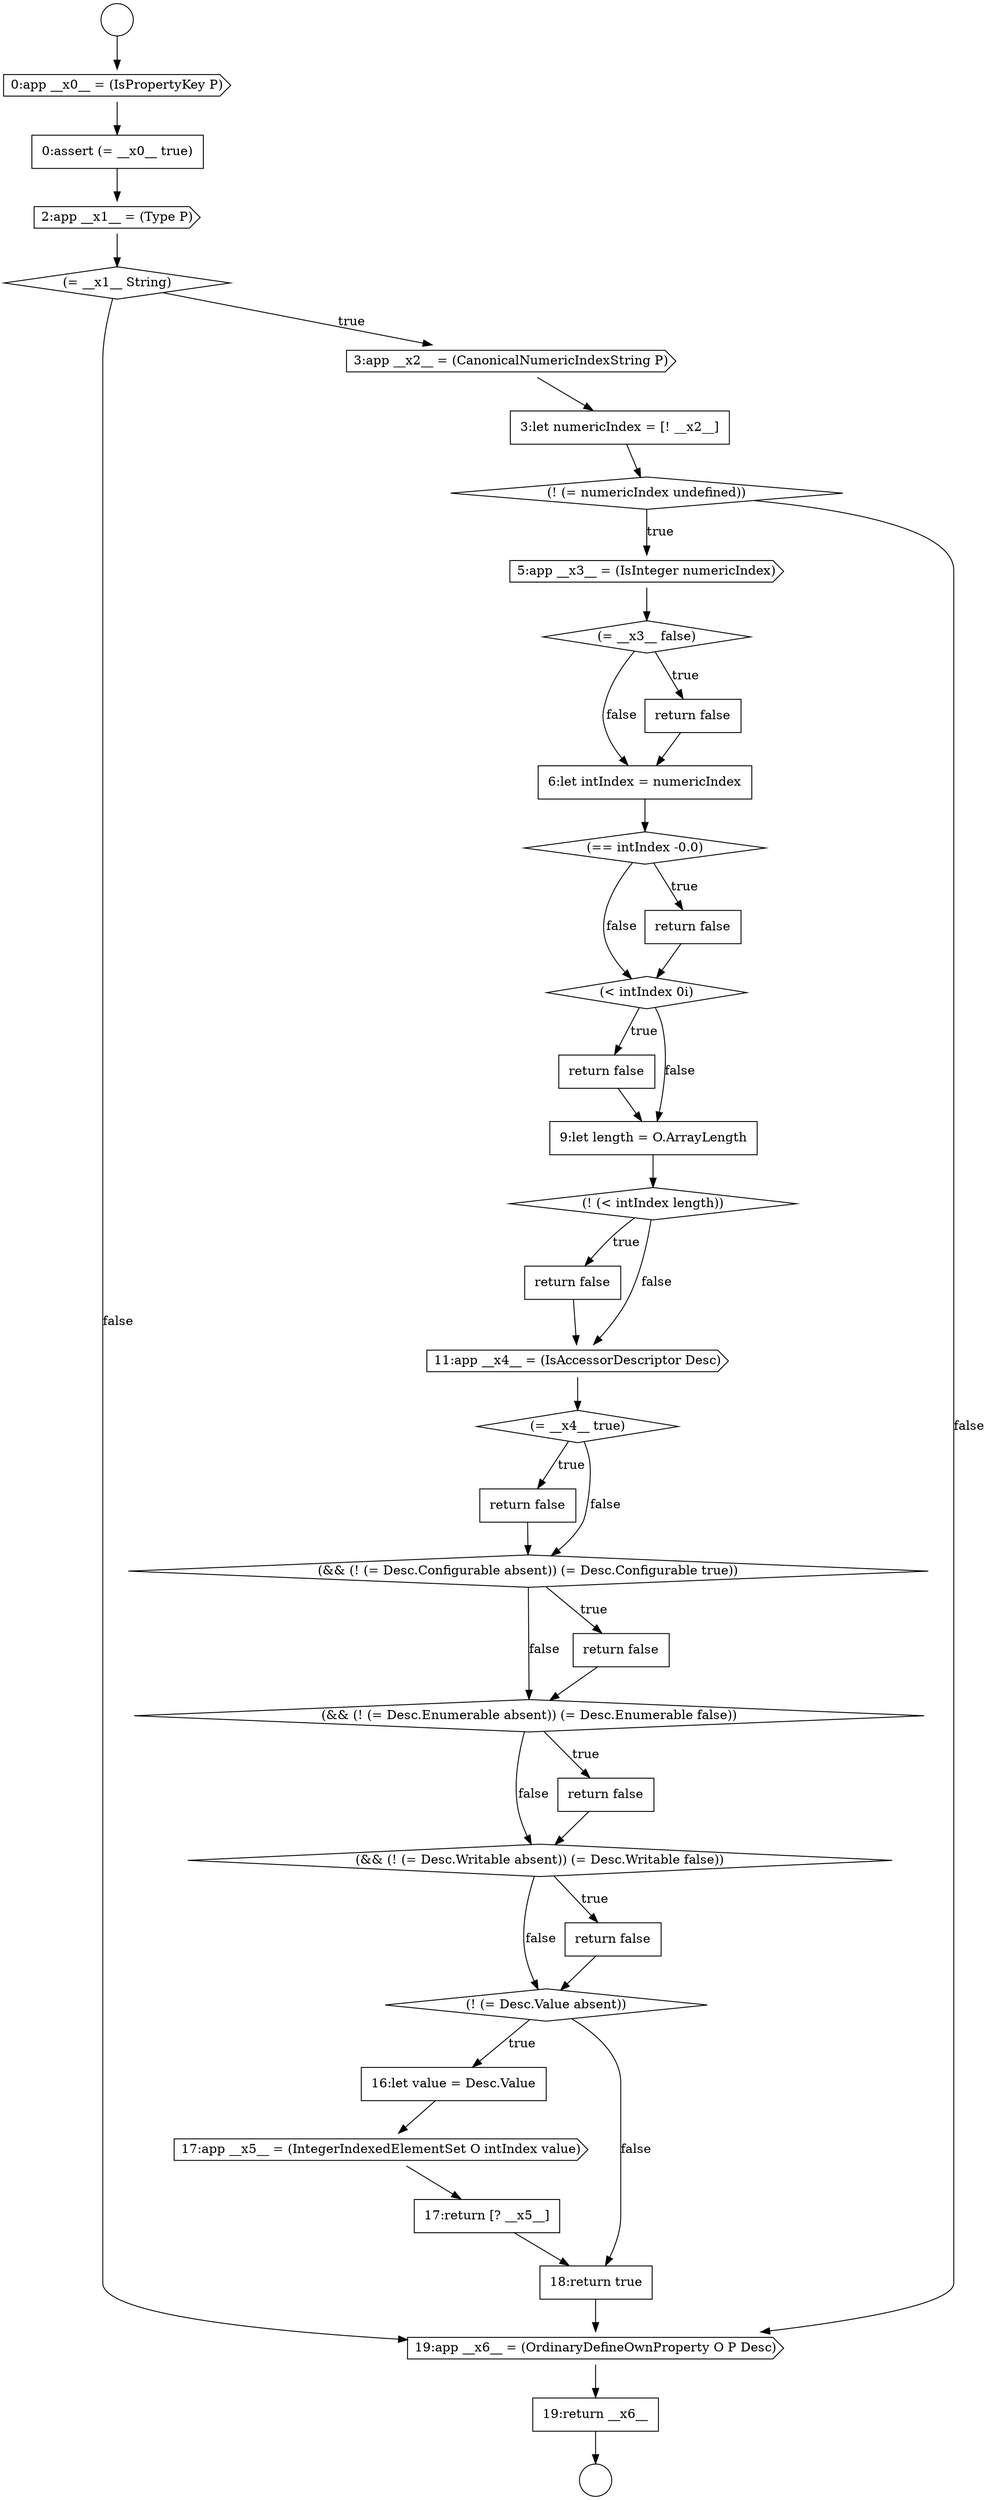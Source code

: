 digraph {
  node2432 [shape=none, margin=0, label=<<font color="black">
    <table border="0" cellborder="1" cellspacing="0" cellpadding="10">
      <tr><td align="left">3:let numericIndex = [! __x2__]</td></tr>
    </table>
  </font>> color="black" fillcolor="white" style=filled]
  node2444 [shape=none, margin=0, label=<<font color="black">
    <table border="0" cellborder="1" cellspacing="0" cellpadding="10">
      <tr><td align="left">return false</td></tr>
    </table>
  </font>> color="black" fillcolor="white" style=filled]
  node2437 [shape=none, margin=0, label=<<font color="black">
    <table border="0" cellborder="1" cellspacing="0" cellpadding="10">
      <tr><td align="left">6:let intIndex = numericIndex</td></tr>
    </table>
  </font>> color="black" fillcolor="white" style=filled]
  node2450 [shape=diamond, label=<<font color="black">(&amp;&amp; (! (= Desc.Enumerable absent)) (= Desc.Enumerable false))</font>> color="black" fillcolor="white" style=filled]
  node2440 [shape=diamond, label=<<font color="black">(&lt; intIndex 0i)</font>> color="black" fillcolor="white" style=filled]
  node2446 [shape=diamond, label=<<font color="black">(= __x4__ true)</font>> color="black" fillcolor="white" style=filled]
  node2439 [shape=none, margin=0, label=<<font color="black">
    <table border="0" cellborder="1" cellspacing="0" cellpadding="10">
      <tr><td align="left">return false</td></tr>
    </table>
  </font>> color="black" fillcolor="white" style=filled]
  node2449 [shape=none, margin=0, label=<<font color="black">
    <table border="0" cellborder="1" cellspacing="0" cellpadding="10">
      <tr><td align="left">return false</td></tr>
    </table>
  </font>> color="black" fillcolor="white" style=filled]
  node2426 [shape=circle label=" " color="black" fillcolor="white" style=filled]
  node2447 [shape=none, margin=0, label=<<font color="black">
    <table border="0" cellborder="1" cellspacing="0" cellpadding="10">
      <tr><td align="left">return false</td></tr>
    </table>
  </font>> color="black" fillcolor="white" style=filled]
  node2430 [shape=diamond, label=<<font color="black">(= __x1__ String)</font>> color="black" fillcolor="white" style=filled]
  node2452 [shape=diamond, label=<<font color="black">(&amp;&amp; (! (= Desc.Writable absent)) (= Desc.Writable false))</font>> color="black" fillcolor="white" style=filled]
  node2427 [shape=cds, label=<<font color="black">0:app __x0__ = (IsPropertyKey P)</font>> color="black" fillcolor="white" style=filled]
  node2448 [shape=diamond, label=<<font color="black">(&amp;&amp; (! (= Desc.Configurable absent)) (= Desc.Configurable true))</font>> color="black" fillcolor="white" style=filled]
  node2434 [shape=cds, label=<<font color="black">5:app __x3__ = (IsInteger numericIndex)</font>> color="black" fillcolor="white" style=filled]
  node2459 [shape=cds, label=<<font color="black">19:app __x6__ = (OrdinaryDefineOwnProperty O P Desc)</font>> color="black" fillcolor="white" style=filled]
  node2456 [shape=cds, label=<<font color="black">17:app __x5__ = (IntegerIndexedElementSet O intIndex value)</font>> color="black" fillcolor="white" style=filled]
  node2451 [shape=none, margin=0, label=<<font color="black">
    <table border="0" cellborder="1" cellspacing="0" cellpadding="10">
      <tr><td align="left">return false</td></tr>
    </table>
  </font>> color="black" fillcolor="white" style=filled]
  node2441 [shape=none, margin=0, label=<<font color="black">
    <table border="0" cellborder="1" cellspacing="0" cellpadding="10">
      <tr><td align="left">return false</td></tr>
    </table>
  </font>> color="black" fillcolor="white" style=filled]
  node2428 [shape=none, margin=0, label=<<font color="black">
    <table border="0" cellborder="1" cellspacing="0" cellpadding="10">
      <tr><td align="left">0:assert (= __x0__ true)</td></tr>
    </table>
  </font>> color="black" fillcolor="white" style=filled]
  node2445 [shape=cds, label=<<font color="black">11:app __x4__ = (IsAccessorDescriptor Desc)</font>> color="black" fillcolor="white" style=filled]
  node2433 [shape=diamond, label=<<font color="black">(! (= numericIndex undefined))</font>> color="black" fillcolor="white" style=filled]
  node2460 [shape=none, margin=0, label=<<font color="black">
    <table border="0" cellborder="1" cellspacing="0" cellpadding="10">
      <tr><td align="left">19:return __x6__</td></tr>
    </table>
  </font>> color="black" fillcolor="white" style=filled]
  node2455 [shape=none, margin=0, label=<<font color="black">
    <table border="0" cellborder="1" cellspacing="0" cellpadding="10">
      <tr><td align="left">16:let value = Desc.Value</td></tr>
    </table>
  </font>> color="black" fillcolor="white" style=filled]
  node2442 [shape=none, margin=0, label=<<font color="black">
    <table border="0" cellborder="1" cellspacing="0" cellpadding="10">
      <tr><td align="left">9:let length = O.ArrayLength</td></tr>
    </table>
  </font>> color="black" fillcolor="white" style=filled]
  node2457 [shape=none, margin=0, label=<<font color="black">
    <table border="0" cellborder="1" cellspacing="0" cellpadding="10">
      <tr><td align="left">17:return [? __x5__]</td></tr>
    </table>
  </font>> color="black" fillcolor="white" style=filled]
  node2425 [shape=circle label=" " color="black" fillcolor="white" style=filled]
  node2454 [shape=diamond, label=<<font color="black">(! (= Desc.Value absent))</font>> color="black" fillcolor="white" style=filled]
  node2429 [shape=cds, label=<<font color="black">2:app __x1__ = (Type P)</font>> color="black" fillcolor="white" style=filled]
  node2435 [shape=diamond, label=<<font color="black">(= __x3__ false)</font>> color="black" fillcolor="white" style=filled]
  node2458 [shape=none, margin=0, label=<<font color="black">
    <table border="0" cellborder="1" cellspacing="0" cellpadding="10">
      <tr><td align="left">18:return true</td></tr>
    </table>
  </font>> color="black" fillcolor="white" style=filled]
  node2443 [shape=diamond, label=<<font color="black">(! (&lt; intIndex length))</font>> color="black" fillcolor="white" style=filled]
  node2431 [shape=cds, label=<<font color="black">3:app __x2__ = (CanonicalNumericIndexString P)</font>> color="black" fillcolor="white" style=filled]
  node2436 [shape=none, margin=0, label=<<font color="black">
    <table border="0" cellborder="1" cellspacing="0" cellpadding="10">
      <tr><td align="left">return false</td></tr>
    </table>
  </font>> color="black" fillcolor="white" style=filled]
  node2438 [shape=diamond, label=<<font color="black">(== intIndex -0.0)</font>> color="black" fillcolor="white" style=filled]
  node2453 [shape=none, margin=0, label=<<font color="black">
    <table border="0" cellborder="1" cellspacing="0" cellpadding="10">
      <tr><td align="left">return false</td></tr>
    </table>
  </font>> color="black" fillcolor="white" style=filled]
  node2432 -> node2433 [ color="black"]
  node2427 -> node2428 [ color="black"]
  node2440 -> node2441 [label=<<font color="black">true</font>> color="black"]
  node2440 -> node2442 [label=<<font color="black">false</font>> color="black"]
  node2458 -> node2459 [ color="black"]
  node2445 -> node2446 [ color="black"]
  node2429 -> node2430 [ color="black"]
  node2433 -> node2434 [label=<<font color="black">true</font>> color="black"]
  node2433 -> node2459 [label=<<font color="black">false</font>> color="black"]
  node2459 -> node2460 [ color="black"]
  node2431 -> node2432 [ color="black"]
  node2446 -> node2447 [label=<<font color="black">true</font>> color="black"]
  node2446 -> node2448 [label=<<font color="black">false</font>> color="black"]
  node2449 -> node2450 [ color="black"]
  node2460 -> node2426 [ color="black"]
  node2450 -> node2451 [label=<<font color="black">true</font>> color="black"]
  node2450 -> node2452 [label=<<font color="black">false</font>> color="black"]
  node2452 -> node2453 [label=<<font color="black">true</font>> color="black"]
  node2452 -> node2454 [label=<<font color="black">false</font>> color="black"]
  node2434 -> node2435 [ color="black"]
  node2442 -> node2443 [ color="black"]
  node2443 -> node2444 [label=<<font color="black">true</font>> color="black"]
  node2443 -> node2445 [label=<<font color="black">false</font>> color="black"]
  node2447 -> node2448 [ color="black"]
  node2439 -> node2440 [ color="black"]
  node2438 -> node2439 [label=<<font color="black">true</font>> color="black"]
  node2438 -> node2440 [label=<<font color="black">false</font>> color="black"]
  node2453 -> node2454 [ color="black"]
  node2456 -> node2457 [ color="black"]
  node2435 -> node2436 [label=<<font color="black">true</font>> color="black"]
  node2435 -> node2437 [label=<<font color="black">false</font>> color="black"]
  node2430 -> node2431 [label=<<font color="black">true</font>> color="black"]
  node2430 -> node2459 [label=<<font color="black">false</font>> color="black"]
  node2436 -> node2437 [ color="black"]
  node2441 -> node2442 [ color="black"]
  node2428 -> node2429 [ color="black"]
  node2444 -> node2445 [ color="black"]
  node2437 -> node2438 [ color="black"]
  node2454 -> node2455 [label=<<font color="black">true</font>> color="black"]
  node2454 -> node2458 [label=<<font color="black">false</font>> color="black"]
  node2451 -> node2452 [ color="black"]
  node2448 -> node2449 [label=<<font color="black">true</font>> color="black"]
  node2448 -> node2450 [label=<<font color="black">false</font>> color="black"]
  node2457 -> node2458 [ color="black"]
  node2455 -> node2456 [ color="black"]
  node2425 -> node2427 [ color="black"]
}
